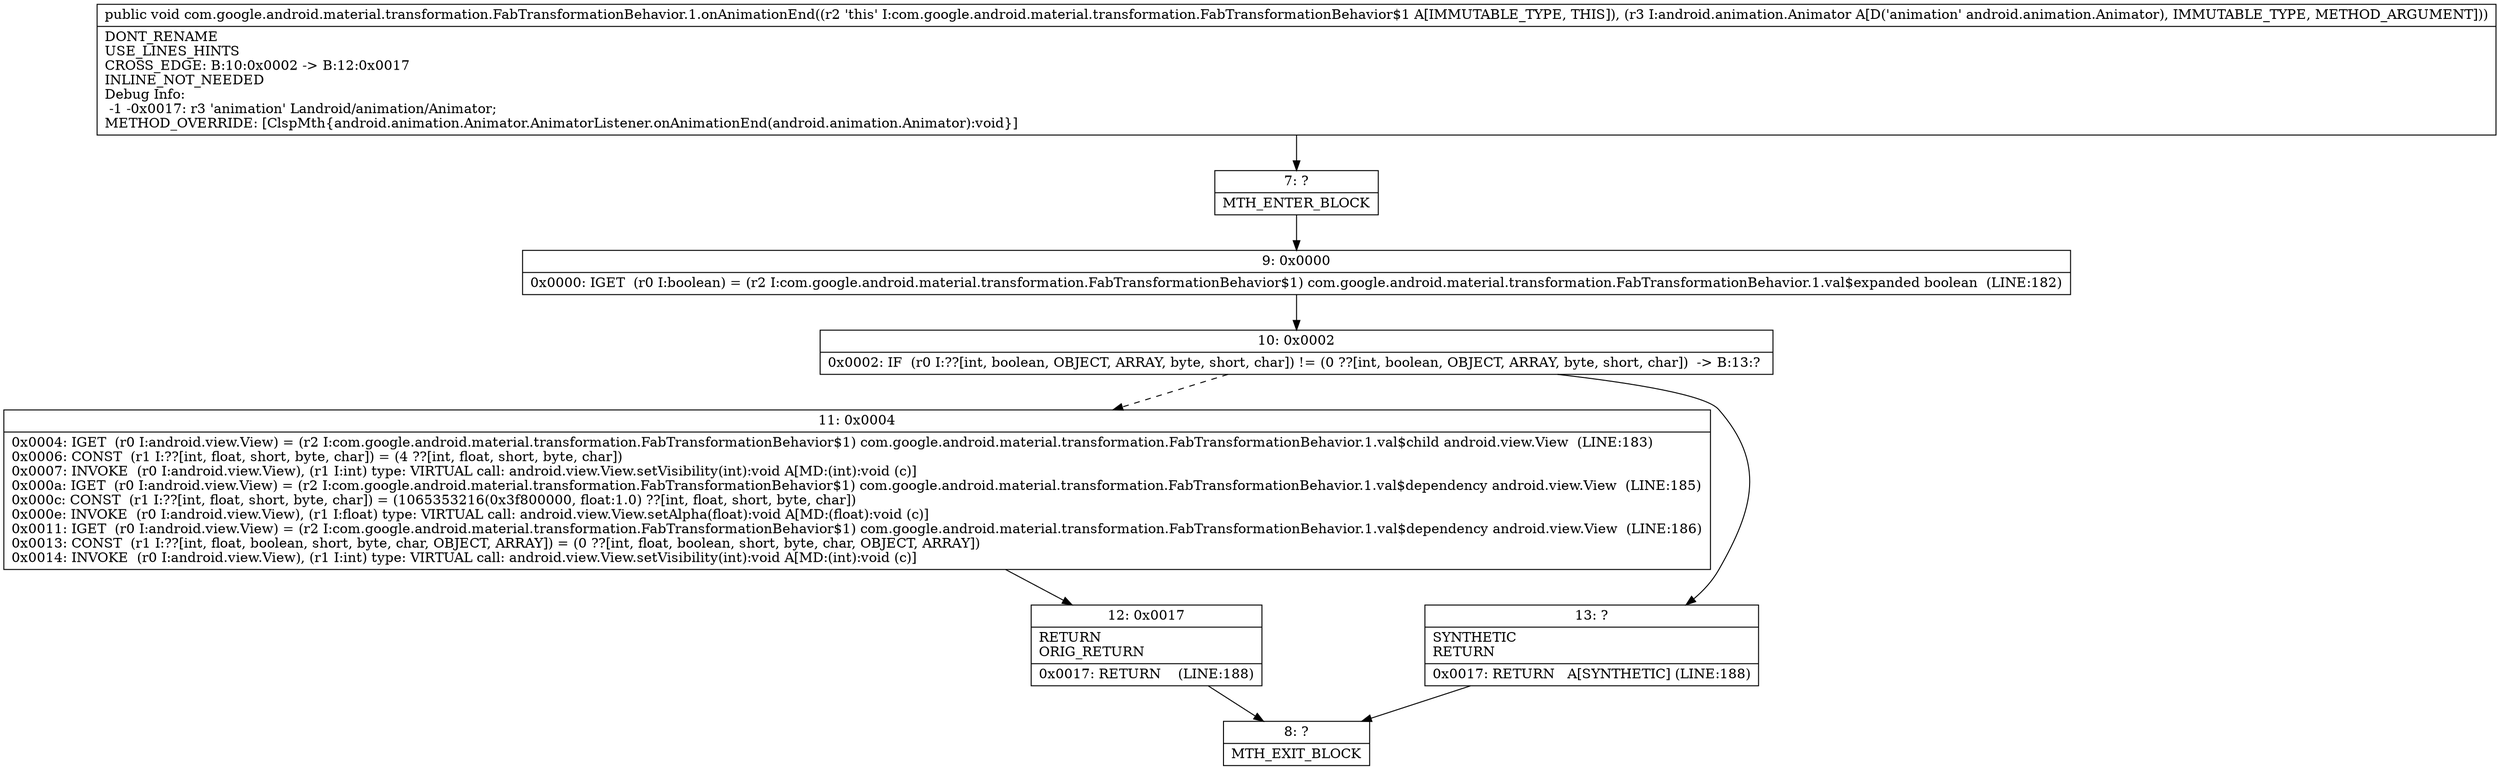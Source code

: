 digraph "CFG forcom.google.android.material.transformation.FabTransformationBehavior.1.onAnimationEnd(Landroid\/animation\/Animator;)V" {
Node_7 [shape=record,label="{7\:\ ?|MTH_ENTER_BLOCK\l}"];
Node_9 [shape=record,label="{9\:\ 0x0000|0x0000: IGET  (r0 I:boolean) = (r2 I:com.google.android.material.transformation.FabTransformationBehavior$1) com.google.android.material.transformation.FabTransformationBehavior.1.val$expanded boolean  (LINE:182)\l}"];
Node_10 [shape=record,label="{10\:\ 0x0002|0x0002: IF  (r0 I:??[int, boolean, OBJECT, ARRAY, byte, short, char]) != (0 ??[int, boolean, OBJECT, ARRAY, byte, short, char])  \-\> B:13:? \l}"];
Node_11 [shape=record,label="{11\:\ 0x0004|0x0004: IGET  (r0 I:android.view.View) = (r2 I:com.google.android.material.transformation.FabTransformationBehavior$1) com.google.android.material.transformation.FabTransformationBehavior.1.val$child android.view.View  (LINE:183)\l0x0006: CONST  (r1 I:??[int, float, short, byte, char]) = (4 ??[int, float, short, byte, char]) \l0x0007: INVOKE  (r0 I:android.view.View), (r1 I:int) type: VIRTUAL call: android.view.View.setVisibility(int):void A[MD:(int):void (c)]\l0x000a: IGET  (r0 I:android.view.View) = (r2 I:com.google.android.material.transformation.FabTransformationBehavior$1) com.google.android.material.transformation.FabTransformationBehavior.1.val$dependency android.view.View  (LINE:185)\l0x000c: CONST  (r1 I:??[int, float, short, byte, char]) = (1065353216(0x3f800000, float:1.0) ??[int, float, short, byte, char]) \l0x000e: INVOKE  (r0 I:android.view.View), (r1 I:float) type: VIRTUAL call: android.view.View.setAlpha(float):void A[MD:(float):void (c)]\l0x0011: IGET  (r0 I:android.view.View) = (r2 I:com.google.android.material.transformation.FabTransformationBehavior$1) com.google.android.material.transformation.FabTransformationBehavior.1.val$dependency android.view.View  (LINE:186)\l0x0013: CONST  (r1 I:??[int, float, boolean, short, byte, char, OBJECT, ARRAY]) = (0 ??[int, float, boolean, short, byte, char, OBJECT, ARRAY]) \l0x0014: INVOKE  (r0 I:android.view.View), (r1 I:int) type: VIRTUAL call: android.view.View.setVisibility(int):void A[MD:(int):void (c)]\l}"];
Node_12 [shape=record,label="{12\:\ 0x0017|RETURN\lORIG_RETURN\l|0x0017: RETURN    (LINE:188)\l}"];
Node_8 [shape=record,label="{8\:\ ?|MTH_EXIT_BLOCK\l}"];
Node_13 [shape=record,label="{13\:\ ?|SYNTHETIC\lRETURN\l|0x0017: RETURN   A[SYNTHETIC] (LINE:188)\l}"];
MethodNode[shape=record,label="{public void com.google.android.material.transformation.FabTransformationBehavior.1.onAnimationEnd((r2 'this' I:com.google.android.material.transformation.FabTransformationBehavior$1 A[IMMUTABLE_TYPE, THIS]), (r3 I:android.animation.Animator A[D('animation' android.animation.Animator), IMMUTABLE_TYPE, METHOD_ARGUMENT]))  | DONT_RENAME\lUSE_LINES_HINTS\lCROSS_EDGE: B:10:0x0002 \-\> B:12:0x0017\lINLINE_NOT_NEEDED\lDebug Info:\l  \-1 \-0x0017: r3 'animation' Landroid\/animation\/Animator;\lMETHOD_OVERRIDE: [ClspMth\{android.animation.Animator.AnimatorListener.onAnimationEnd(android.animation.Animator):void\}]\l}"];
MethodNode -> Node_7;Node_7 -> Node_9;
Node_9 -> Node_10;
Node_10 -> Node_11[style=dashed];
Node_10 -> Node_13;
Node_11 -> Node_12;
Node_12 -> Node_8;
Node_13 -> Node_8;
}

